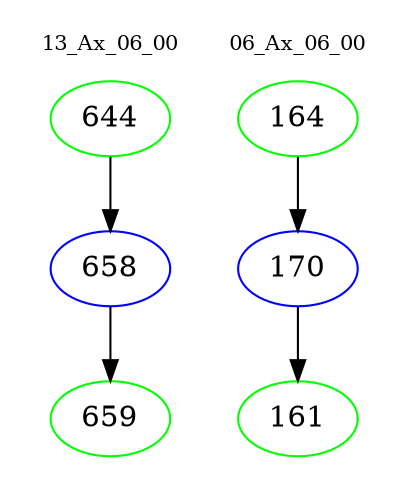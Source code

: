 digraph{
subgraph cluster_0 {
color = white
label = "13_Ax_06_00";
fontsize=10;
T0_644 [label="644", color="green"]
T0_644 -> T0_658 [color="black"]
T0_658 [label="658", color="blue"]
T0_658 -> T0_659 [color="black"]
T0_659 [label="659", color="green"]
}
subgraph cluster_1 {
color = white
label = "06_Ax_06_00";
fontsize=10;
T1_164 [label="164", color="green"]
T1_164 -> T1_170 [color="black"]
T1_170 [label="170", color="blue"]
T1_170 -> T1_161 [color="black"]
T1_161 [label="161", color="green"]
}
}
